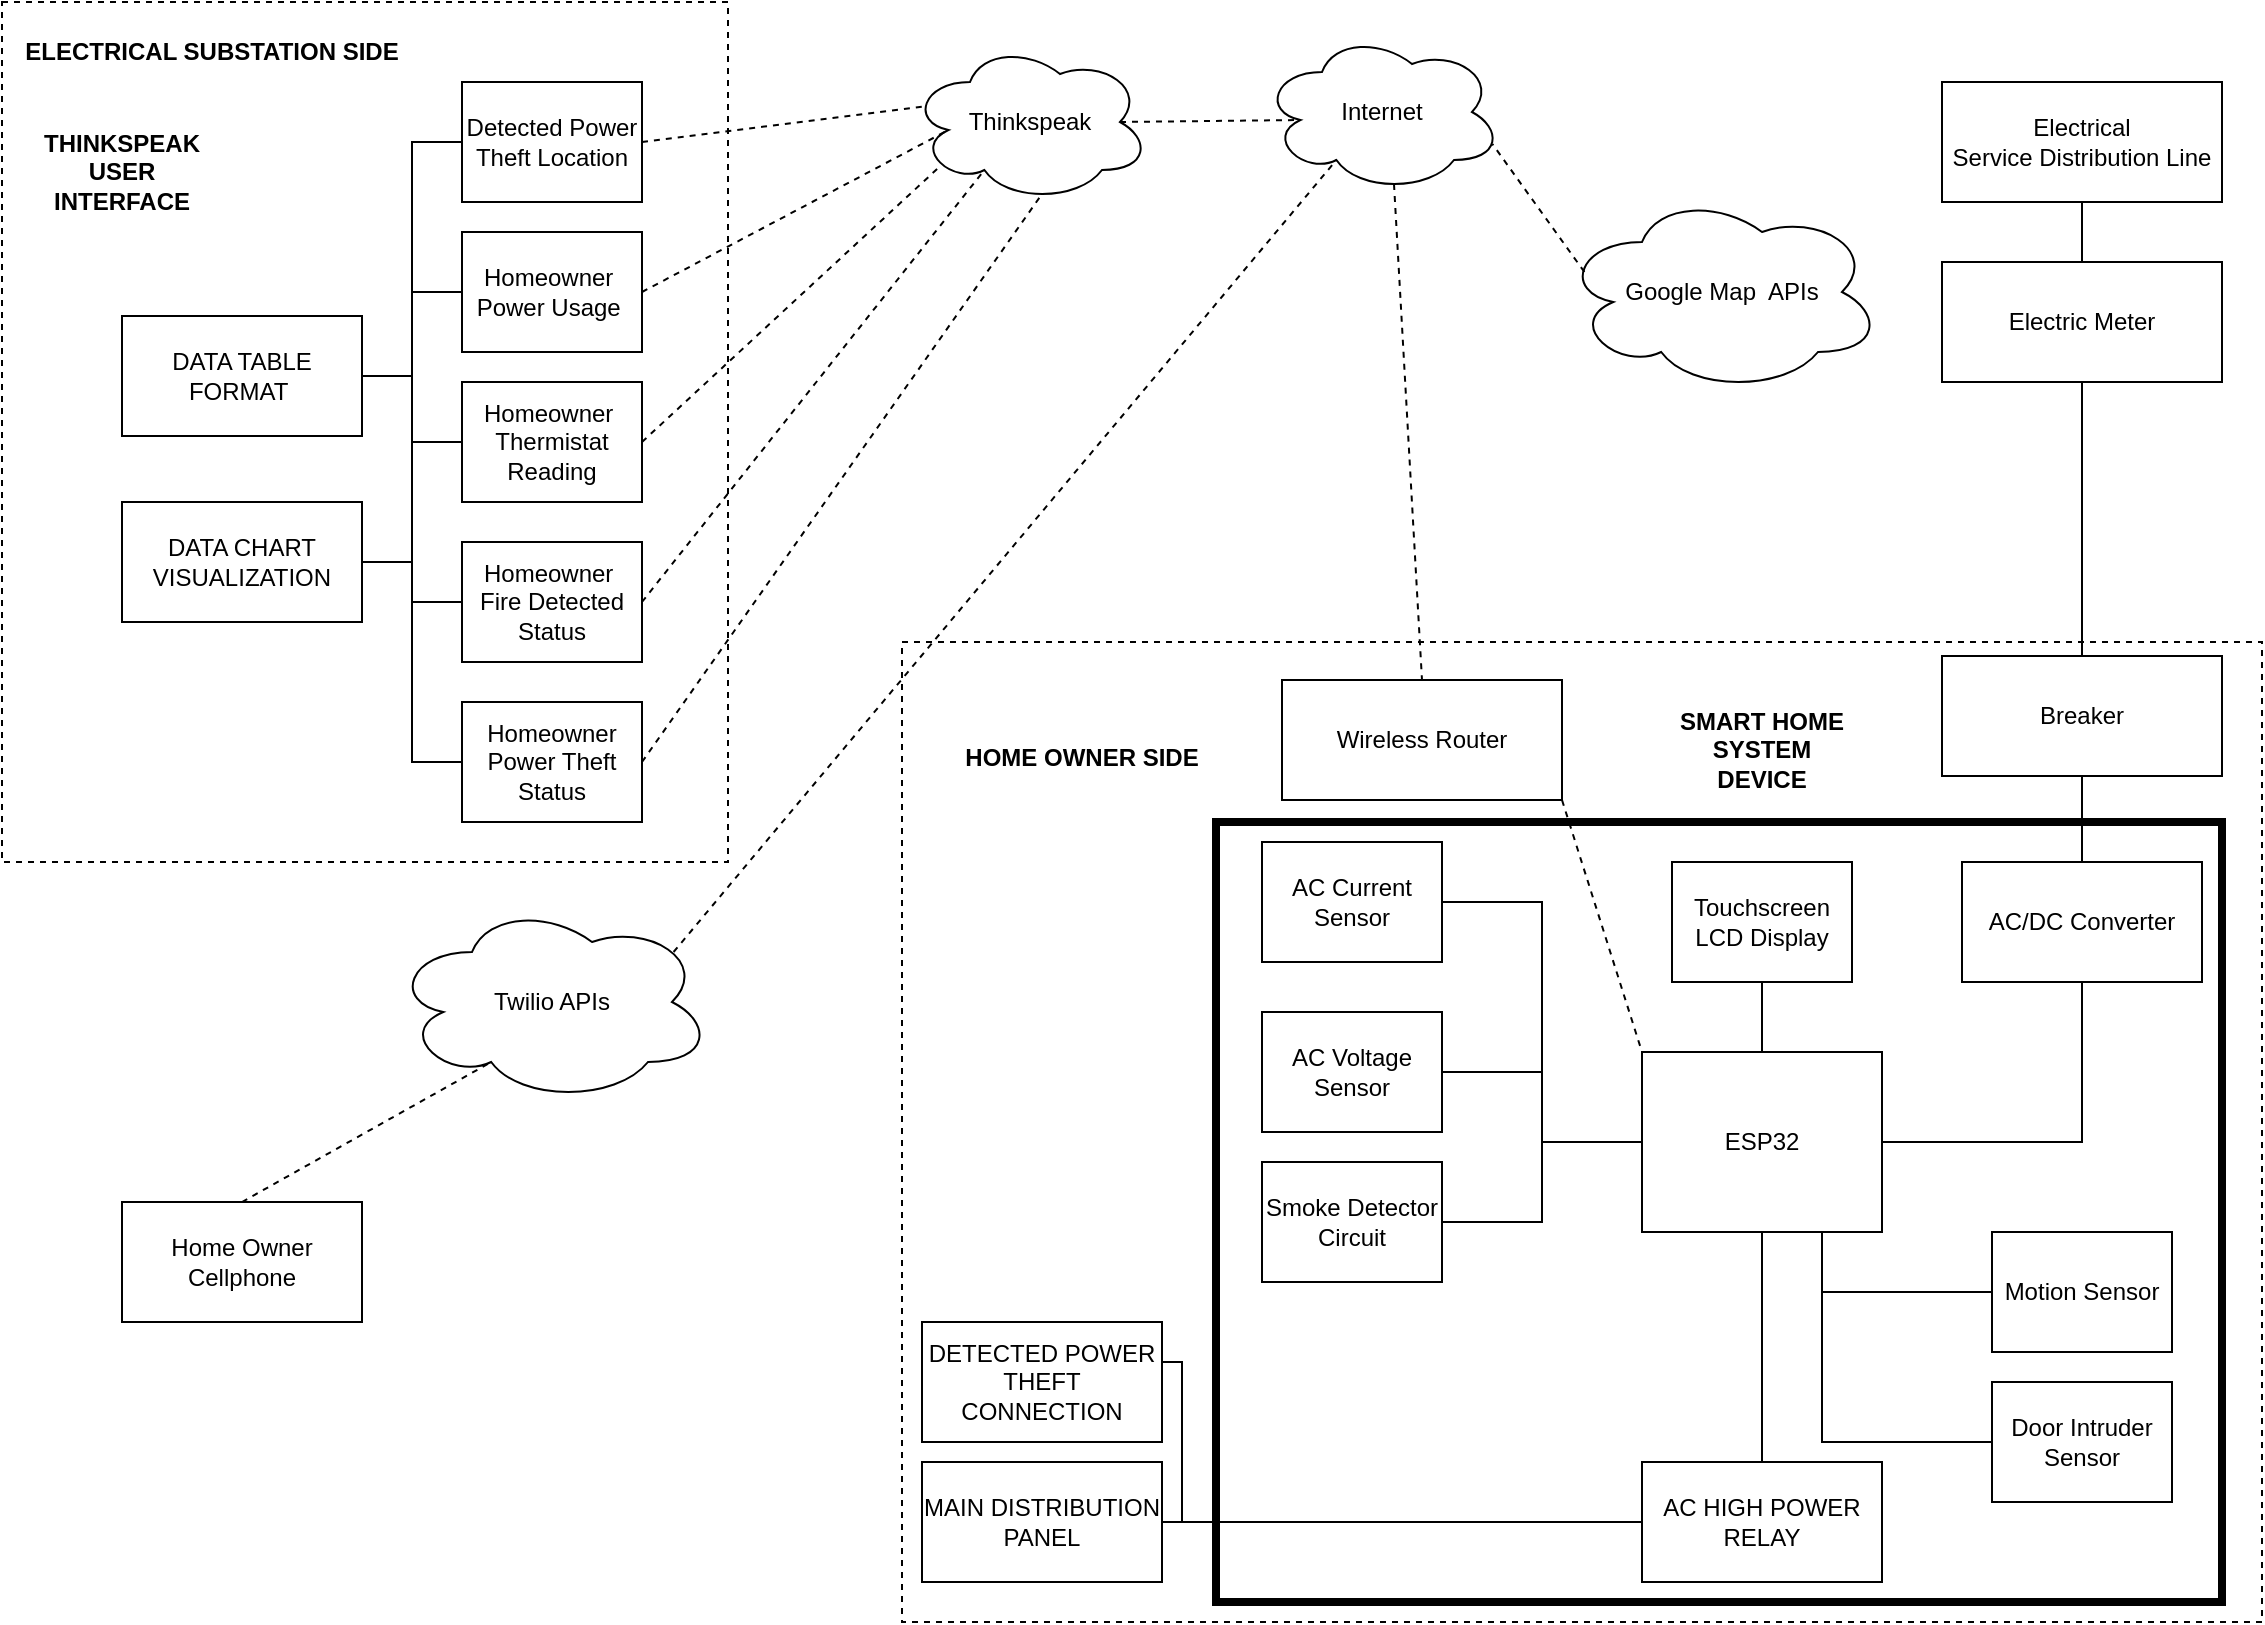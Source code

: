 <mxfile version="20.7.4" type="device"><diagram id="FKQHCJRqFao2KvkrszPK" name="Page-1"><mxGraphModel dx="1600" dy="967" grid="1" gridSize="10" guides="1" tooltips="1" connect="1" arrows="1" fold="1" page="1" pageScale="1" pageWidth="1169" pageHeight="827" math="0" shadow="0"><root><mxCell id="0"/><mxCell id="1" parent="0"/><mxCell id="ShzKShhkiuGTTDKnNhSn-87" value="" style="rounded=0;whiteSpace=wrap;html=1;strokeColor=default;dashed=1;" parent="1" vertex="1"><mxGeometry x="470" y="330" width="680" height="490" as="geometry"/></mxCell><mxCell id="ShzKShhkiuGTTDKnNhSn-30" style="edgeStyle=orthogonalEdgeStyle;rounded=0;orthogonalLoop=1;jettySize=auto;html=1;exitX=0.5;exitY=1;exitDx=0;exitDy=0;entryX=0.5;entryY=0;entryDx=0;entryDy=0;endArrow=none;endFill=0;" parent="1" source="ShzKShhkiuGTTDKnNhSn-7" target="ShzKShhkiuGTTDKnNhSn-4" edge="1"><mxGeometry relative="1" as="geometry"/></mxCell><mxCell id="ShzKShhkiuGTTDKnNhSn-7" value="Electrical&lt;br&gt;Service Distribution Line" style="rounded=0;whiteSpace=wrap;html=1;strokeColor=default;" parent="1" vertex="1"><mxGeometry x="990" y="50" width="140" height="60" as="geometry"/></mxCell><mxCell id="ShzKShhkiuGTTDKnNhSn-18" style="edgeStyle=orthogonalEdgeStyle;rounded=0;orthogonalLoop=1;jettySize=auto;html=1;exitX=0.5;exitY=1;exitDx=0;exitDy=0;entryX=0.5;entryY=0;entryDx=0;entryDy=0;endArrow=none;endFill=0;" parent="1" source="ShzKShhkiuGTTDKnNhSn-4" target="ShzKShhkiuGTTDKnNhSn-8" edge="1"><mxGeometry relative="1" as="geometry"/></mxCell><mxCell id="ShzKShhkiuGTTDKnNhSn-4" value="Electric Meter" style="rounded=0;whiteSpace=wrap;html=1;strokeColor=default;" parent="1" vertex="1"><mxGeometry x="990" y="140" width="140" height="60" as="geometry"/></mxCell><mxCell id="ShzKShhkiuGTTDKnNhSn-8" value="Breaker" style="rounded=0;whiteSpace=wrap;html=1;strokeColor=default;" parent="1" vertex="1"><mxGeometry x="990" y="337" width="140" height="60" as="geometry"/></mxCell><mxCell id="ShzKShhkiuGTTDKnNhSn-2" value="&lt;b&gt;HOME OWNER SIDE&lt;/b&gt;" style="text;html=1;strokeColor=none;fillColor=none;align=center;verticalAlign=middle;whiteSpace=wrap;rounded=0;dashed=1;" parent="1" vertex="1"><mxGeometry x="480" y="367" width="160" height="42" as="geometry"/></mxCell><mxCell id="ShzKShhkiuGTTDKnNhSn-19" value="" style="rounded=0;whiteSpace=wrap;html=1;strokeColor=default;strokeWidth=4;" parent="1" vertex="1"><mxGeometry x="627" y="420" width="503" height="390" as="geometry"/></mxCell><mxCell id="ShzKShhkiuGTTDKnNhSn-31" style="edgeStyle=orthogonalEdgeStyle;rounded=0;orthogonalLoop=1;jettySize=auto;html=1;exitX=0;exitY=0.5;exitDx=0;exitDy=0;entryX=1;entryY=0.5;entryDx=0;entryDy=0;endArrow=none;endFill=0;" parent="1" source="ShzKShhkiuGTTDKnNhSn-22" target="ShzKShhkiuGTTDKnNhSn-26" edge="1"><mxGeometry relative="1" as="geometry"/></mxCell><mxCell id="ShzKShhkiuGTTDKnNhSn-38" style="edgeStyle=orthogonalEdgeStyle;rounded=0;orthogonalLoop=1;jettySize=auto;html=1;exitX=0.5;exitY=1;exitDx=0;exitDy=0;endArrow=none;endFill=0;" parent="1" source="ShzKShhkiuGTTDKnNhSn-22" target="ShzKShhkiuGTTDKnNhSn-37" edge="1"><mxGeometry relative="1" as="geometry"/></mxCell><mxCell id="HTbYw7IMY9phG-ie5FIO-22" style="edgeStyle=orthogonalEdgeStyle;rounded=0;orthogonalLoop=1;jettySize=auto;html=1;exitX=0.75;exitY=1;exitDx=0;exitDy=0;entryX=0;entryY=0.5;entryDx=0;entryDy=0;endArrow=none;endFill=0;" parent="1" source="ShzKShhkiuGTTDKnNhSn-22" target="HTbYw7IMY9phG-ie5FIO-20" edge="1"><mxGeometry relative="1" as="geometry"/></mxCell><mxCell id="ShzKShhkiuGTTDKnNhSn-22" value="ESP32" style="rounded=0;whiteSpace=wrap;html=1;strokeColor=default;" parent="1" vertex="1"><mxGeometry x="840" y="535" width="120" height="90" as="geometry"/></mxCell><mxCell id="ShzKShhkiuGTTDKnNhSn-25" style="edgeStyle=orthogonalEdgeStyle;rounded=0;orthogonalLoop=1;jettySize=auto;html=1;exitX=0.5;exitY=1;exitDx=0;exitDy=0;entryX=1;entryY=0.5;entryDx=0;entryDy=0;endArrow=none;endFill=0;" parent="1" source="ShzKShhkiuGTTDKnNhSn-23" target="ShzKShhkiuGTTDKnNhSn-22" edge="1"><mxGeometry relative="1" as="geometry"/></mxCell><mxCell id="ShzKShhkiuGTTDKnNhSn-23" value="AC/DC Converter" style="rounded=0;whiteSpace=wrap;html=1;strokeColor=default;" parent="1" vertex="1"><mxGeometry x="1000" y="440" width="120" height="60" as="geometry"/></mxCell><mxCell id="ShzKShhkiuGTTDKnNhSn-24" style="edgeStyle=orthogonalEdgeStyle;rounded=0;orthogonalLoop=1;jettySize=auto;html=1;exitX=0.5;exitY=1;exitDx=0;exitDy=0;entryX=0.5;entryY=0;entryDx=0;entryDy=0;endArrow=none;endFill=0;" parent="1" source="ShzKShhkiuGTTDKnNhSn-8" target="ShzKShhkiuGTTDKnNhSn-23" edge="1"><mxGeometry relative="1" as="geometry"/></mxCell><mxCell id="ShzKShhkiuGTTDKnNhSn-26" value="AC Current Sensor" style="rounded=0;whiteSpace=wrap;html=1;strokeColor=default;" parent="1" vertex="1"><mxGeometry x="650" y="430" width="90" height="60" as="geometry"/></mxCell><mxCell id="ShzKShhkiuGTTDKnNhSn-32" style="edgeStyle=orthogonalEdgeStyle;rounded=0;orthogonalLoop=1;jettySize=auto;html=1;exitX=1;exitY=0.5;exitDx=0;exitDy=0;entryX=0;entryY=0.5;entryDx=0;entryDy=0;endArrow=none;endFill=0;" parent="1" source="ShzKShhkiuGTTDKnNhSn-27" target="ShzKShhkiuGTTDKnNhSn-22" edge="1"><mxGeometry relative="1" as="geometry"/></mxCell><mxCell id="ShzKShhkiuGTTDKnNhSn-27" value="AC Voltage Sensor" style="rounded=0;whiteSpace=wrap;html=1;strokeColor=default;" parent="1" vertex="1"><mxGeometry x="650" y="515" width="90" height="60" as="geometry"/></mxCell><mxCell id="ShzKShhkiuGTTDKnNhSn-33" style="edgeStyle=orthogonalEdgeStyle;rounded=0;orthogonalLoop=1;jettySize=auto;html=1;exitX=1;exitY=0.5;exitDx=0;exitDy=0;entryX=0;entryY=0.5;entryDx=0;entryDy=0;endArrow=none;endFill=0;" parent="1" source="ShzKShhkiuGTTDKnNhSn-28" target="ShzKShhkiuGTTDKnNhSn-22" edge="1"><mxGeometry relative="1" as="geometry"/></mxCell><mxCell id="ShzKShhkiuGTTDKnNhSn-28" value="Smoke Detector Circuit" style="rounded=0;whiteSpace=wrap;html=1;strokeColor=default;" parent="1" vertex="1"><mxGeometry x="650" y="590" width="90" height="60" as="geometry"/></mxCell><mxCell id="ShzKShhkiuGTTDKnNhSn-36" style="edgeStyle=orthogonalEdgeStyle;rounded=0;orthogonalLoop=1;jettySize=auto;html=1;exitX=0.5;exitY=1;exitDx=0;exitDy=0;endArrow=none;endFill=0;" parent="1" source="ShzKShhkiuGTTDKnNhSn-35" target="ShzKShhkiuGTTDKnNhSn-22" edge="1"><mxGeometry relative="1" as="geometry"/></mxCell><mxCell id="ShzKShhkiuGTTDKnNhSn-35" value="Touchscreen&lt;br&gt;LCD Display" style="rounded=0;whiteSpace=wrap;html=1;strokeColor=default;" parent="1" vertex="1"><mxGeometry x="855" y="440" width="90" height="60" as="geometry"/></mxCell><mxCell id="ShzKShhkiuGTTDKnNhSn-40" style="edgeStyle=orthogonalEdgeStyle;rounded=0;orthogonalLoop=1;jettySize=auto;html=1;exitX=0;exitY=0.5;exitDx=0;exitDy=0;entryX=1;entryY=0.5;entryDx=0;entryDy=0;endArrow=none;endFill=0;" parent="1" source="ShzKShhkiuGTTDKnNhSn-37" target="ShzKShhkiuGTTDKnNhSn-39" edge="1"><mxGeometry relative="1" as="geometry"/></mxCell><mxCell id="ShzKShhkiuGTTDKnNhSn-37" value="AC HIGH POWER RELAY" style="rounded=0;whiteSpace=wrap;html=1;strokeColor=default;" parent="1" vertex="1"><mxGeometry x="840" y="740" width="120" height="60" as="geometry"/></mxCell><mxCell id="ShzKShhkiuGTTDKnNhSn-39" value="MAIN DISTRIBUTION PANEL" style="rounded=0;whiteSpace=wrap;html=1;strokeColor=default;" parent="1" vertex="1"><mxGeometry x="480" y="740" width="120" height="60" as="geometry"/></mxCell><mxCell id="ShzKShhkiuGTTDKnNhSn-42" style="edgeStyle=orthogonalEdgeStyle;rounded=0;orthogonalLoop=1;jettySize=auto;html=1;exitX=1;exitY=0.5;exitDx=0;exitDy=0;entryX=0;entryY=0.5;entryDx=0;entryDy=0;endArrow=none;endFill=0;" parent="1" source="ShzKShhkiuGTTDKnNhSn-41" target="ShzKShhkiuGTTDKnNhSn-37" edge="1"><mxGeometry relative="1" as="geometry"><Array as="points"><mxPoint x="610" y="690"/><mxPoint x="610" y="770"/></Array></mxGeometry></mxCell><mxCell id="ShzKShhkiuGTTDKnNhSn-41" value="DETECTED POWER THEFT CONNECTION" style="rounded=0;whiteSpace=wrap;html=1;strokeColor=default;" parent="1" vertex="1"><mxGeometry x="480" y="670" width="120" height="60" as="geometry"/></mxCell><mxCell id="ShzKShhkiuGTTDKnNhSn-43" value="Wireless Router" style="rounded=0;whiteSpace=wrap;html=1;strokeColor=default;" parent="1" vertex="1"><mxGeometry x="660" y="349" width="140" height="60" as="geometry"/></mxCell><mxCell id="ShzKShhkiuGTTDKnNhSn-44" value="" style="endArrow=none;dashed=1;html=1;rounded=0;exitX=1;exitY=1;exitDx=0;exitDy=0;entryX=0;entryY=0;entryDx=0;entryDy=0;" parent="1" source="ShzKShhkiuGTTDKnNhSn-43" target="ShzKShhkiuGTTDKnNhSn-22" edge="1"><mxGeometry width="50" height="50" relative="1" as="geometry"><mxPoint x="830" y="380" as="sourcePoint"/><mxPoint x="880" y="330" as="targetPoint"/></mxGeometry></mxCell><mxCell id="ShzKShhkiuGTTDKnNhSn-46" value="Internet" style="ellipse;shape=cloud;whiteSpace=wrap;html=1;strokeColor=default;" parent="1" vertex="1"><mxGeometry x="650" y="25" width="120" height="80" as="geometry"/></mxCell><mxCell id="ShzKShhkiuGTTDKnNhSn-50" value="&lt;b&gt;SMART HOME SYSTEM DEVICE&lt;/b&gt;" style="text;html=1;strokeColor=none;fillColor=none;align=center;verticalAlign=middle;whiteSpace=wrap;rounded=0;" parent="1" vertex="1"><mxGeometry x="855" y="349" width="90" height="70" as="geometry"/></mxCell><mxCell id="ShzKShhkiuGTTDKnNhSn-52" value="" style="rounded=0;whiteSpace=wrap;html=1;strokeColor=default;dashed=1;" parent="1" vertex="1"><mxGeometry x="20" y="10" width="363" height="430" as="geometry"/></mxCell><mxCell id="ShzKShhkiuGTTDKnNhSn-53" value="&lt;b&gt;ELECTRICAL SUBSTATION SIDE&lt;br&gt;&lt;/b&gt;" style="text;html=1;strokeColor=none;fillColor=none;align=center;verticalAlign=middle;whiteSpace=wrap;rounded=0;" parent="1" vertex="1"><mxGeometry x="20" y="10" width="210" height="50" as="geometry"/></mxCell><mxCell id="ShzKShhkiuGTTDKnNhSn-55" value="Detected Power Theft Location" style="rounded=0;whiteSpace=wrap;html=1;strokeColor=default;" parent="1" vertex="1"><mxGeometry x="250" y="50" width="90" height="60" as="geometry"/></mxCell><mxCell id="ShzKShhkiuGTTDKnNhSn-79" style="edgeStyle=orthogonalEdgeStyle;rounded=0;orthogonalLoop=1;jettySize=auto;html=1;exitX=0;exitY=0.5;exitDx=0;exitDy=0;entryX=1;entryY=0.5;entryDx=0;entryDy=0;endArrow=none;endFill=0;" parent="1" source="ShzKShhkiuGTTDKnNhSn-56" target="ShzKShhkiuGTTDKnNhSn-72" edge="1"><mxGeometry relative="1" as="geometry"/></mxCell><mxCell id="ShzKShhkiuGTTDKnNhSn-56" value="Homeowner&amp;nbsp;&lt;br&gt;Power Usage&amp;nbsp;" style="rounded=0;whiteSpace=wrap;html=1;strokeColor=default;" parent="1" vertex="1"><mxGeometry x="250" y="125" width="90" height="60" as="geometry"/></mxCell><mxCell id="ShzKShhkiuGTTDKnNhSn-81" style="edgeStyle=orthogonalEdgeStyle;rounded=0;orthogonalLoop=1;jettySize=auto;html=1;exitX=0;exitY=0.5;exitDx=0;exitDy=0;entryX=1;entryY=0.5;entryDx=0;entryDy=0;endArrow=none;endFill=0;" parent="1" source="ShzKShhkiuGTTDKnNhSn-57" target="ShzKShhkiuGTTDKnNhSn-72" edge="1"><mxGeometry relative="1" as="geometry"/></mxCell><mxCell id="ShzKShhkiuGTTDKnNhSn-57" value="Homeowner&amp;nbsp;&lt;br&gt;Thermistat Reading" style="rounded=0;whiteSpace=wrap;html=1;strokeColor=default;" parent="1" vertex="1"><mxGeometry x="250" y="200" width="90" height="60" as="geometry"/></mxCell><mxCell id="ShzKShhkiuGTTDKnNhSn-82" style="edgeStyle=orthogonalEdgeStyle;rounded=0;orthogonalLoop=1;jettySize=auto;html=1;exitX=0;exitY=0.5;exitDx=0;exitDy=0;entryX=1;entryY=0.5;entryDx=0;entryDy=0;endArrow=none;endFill=0;" parent="1" source="ShzKShhkiuGTTDKnNhSn-58" target="ShzKShhkiuGTTDKnNhSn-72" edge="1"><mxGeometry relative="1" as="geometry"/></mxCell><mxCell id="ShzKShhkiuGTTDKnNhSn-58" value="Homeowner&amp;nbsp;&lt;br&gt;Fire Detected Status" style="rounded=0;whiteSpace=wrap;html=1;strokeColor=default;" parent="1" vertex="1"><mxGeometry x="250" y="280" width="90" height="60" as="geometry"/></mxCell><mxCell id="ShzKShhkiuGTTDKnNhSn-83" style="edgeStyle=orthogonalEdgeStyle;rounded=0;orthogonalLoop=1;jettySize=auto;html=1;exitX=0;exitY=0.5;exitDx=0;exitDy=0;entryX=1;entryY=0.5;entryDx=0;entryDy=0;endArrow=none;endFill=0;" parent="1" source="ShzKShhkiuGTTDKnNhSn-59" target="ShzKShhkiuGTTDKnNhSn-72" edge="1"><mxGeometry relative="1" as="geometry"/></mxCell><mxCell id="ShzKShhkiuGTTDKnNhSn-59" value="Homeowner&lt;br&gt;Power Theft Status" style="rounded=0;whiteSpace=wrap;html=1;strokeColor=default;" parent="1" vertex="1"><mxGeometry x="250" y="360" width="90" height="60" as="geometry"/></mxCell><mxCell id="ShzKShhkiuGTTDKnNhSn-63" value="Thinkspeak" style="ellipse;shape=cloud;whiteSpace=wrap;html=1;strokeColor=default;" parent="1" vertex="1"><mxGeometry x="474" y="30" width="120" height="80" as="geometry"/></mxCell><mxCell id="ShzKShhkiuGTTDKnNhSn-65" value="" style="endArrow=none;dashed=1;html=1;rounded=0;exitX=1;exitY=0.5;exitDx=0;exitDy=0;entryX=0.07;entryY=0.4;entryDx=0;entryDy=0;entryPerimeter=0;" parent="1" source="ShzKShhkiuGTTDKnNhSn-55" target="ShzKShhkiuGTTDKnNhSn-63" edge="1"><mxGeometry width="50" height="50" relative="1" as="geometry"><mxPoint x="390" y="130" as="sourcePoint"/><mxPoint x="440" y="80" as="targetPoint"/></mxGeometry></mxCell><mxCell id="ShzKShhkiuGTTDKnNhSn-66" value="" style="endArrow=none;dashed=1;html=1;rounded=0;exitX=1;exitY=0.5;exitDx=0;exitDy=0;entryX=0.16;entryY=0.55;entryDx=0;entryDy=0;entryPerimeter=0;" parent="1" source="ShzKShhkiuGTTDKnNhSn-56" target="ShzKShhkiuGTTDKnNhSn-63" edge="1"><mxGeometry width="50" height="50" relative="1" as="geometry"><mxPoint x="450" y="440" as="sourcePoint"/><mxPoint x="500" y="390" as="targetPoint"/></mxGeometry></mxCell><mxCell id="ShzKShhkiuGTTDKnNhSn-67" value="" style="endArrow=none;dashed=1;html=1;rounded=0;exitX=1;exitY=0.5;exitDx=0;exitDy=0;entryX=0.13;entryY=0.77;entryDx=0;entryDy=0;entryPerimeter=0;" parent="1" source="ShzKShhkiuGTTDKnNhSn-57" target="ShzKShhkiuGTTDKnNhSn-63" edge="1"><mxGeometry width="50" height="50" relative="1" as="geometry"><mxPoint x="480" y="470" as="sourcePoint"/><mxPoint x="530" y="420" as="targetPoint"/></mxGeometry></mxCell><mxCell id="ShzKShhkiuGTTDKnNhSn-68" value="" style="endArrow=none;dashed=1;html=1;rounded=0;exitX=1;exitY=0.5;exitDx=0;exitDy=0;entryX=0.31;entryY=0.8;entryDx=0;entryDy=0;entryPerimeter=0;" parent="1" source="ShzKShhkiuGTTDKnNhSn-58" target="ShzKShhkiuGTTDKnNhSn-63" edge="1"><mxGeometry width="50" height="50" relative="1" as="geometry"><mxPoint x="460" y="500" as="sourcePoint"/><mxPoint x="510" y="450" as="targetPoint"/></mxGeometry></mxCell><mxCell id="ShzKShhkiuGTTDKnNhSn-69" value="" style="endArrow=none;dashed=1;html=1;rounded=0;exitX=1;exitY=0.5;exitDx=0;exitDy=0;entryX=0.55;entryY=0.95;entryDx=0;entryDy=0;entryPerimeter=0;" parent="1" source="ShzKShhkiuGTTDKnNhSn-59" target="ShzKShhkiuGTTDKnNhSn-63" edge="1"><mxGeometry width="50" height="50" relative="1" as="geometry"><mxPoint x="480" y="540" as="sourcePoint"/><mxPoint x="530" y="490" as="targetPoint"/></mxGeometry></mxCell><mxCell id="ShzKShhkiuGTTDKnNhSn-70" value="&lt;b&gt;THINKSPEAK USER INTERFACE&lt;/b&gt;" style="text;html=1;strokeColor=none;fillColor=none;align=center;verticalAlign=middle;whiteSpace=wrap;rounded=0;dashed=1;" parent="1" vertex="1"><mxGeometry x="50" y="80" width="60" height="30" as="geometry"/></mxCell><mxCell id="ShzKShhkiuGTTDKnNhSn-78" style="edgeStyle=orthogonalEdgeStyle;rounded=0;orthogonalLoop=1;jettySize=auto;html=1;exitX=1;exitY=0.5;exitDx=0;exitDy=0;entryX=0;entryY=0.5;entryDx=0;entryDy=0;endArrow=none;endFill=0;" parent="1" source="ShzKShhkiuGTTDKnNhSn-72" target="ShzKShhkiuGTTDKnNhSn-55" edge="1"><mxGeometry relative="1" as="geometry"/></mxCell><mxCell id="ShzKShhkiuGTTDKnNhSn-72" value="DATA TABLE FORMAT&amp;nbsp;" style="rounded=0;whiteSpace=wrap;html=1;strokeColor=default;" parent="1" vertex="1"><mxGeometry x="80" y="167" width="120" height="60" as="geometry"/></mxCell><mxCell id="ShzKShhkiuGTTDKnNhSn-84" style="edgeStyle=orthogonalEdgeStyle;rounded=0;orthogonalLoop=1;jettySize=auto;html=1;exitX=1;exitY=0.5;exitDx=0;exitDy=0;entryX=0;entryY=0.5;entryDx=0;entryDy=0;endArrow=none;endFill=0;" parent="1" source="ShzKShhkiuGTTDKnNhSn-73" target="ShzKShhkiuGTTDKnNhSn-58" edge="1"><mxGeometry relative="1" as="geometry"/></mxCell><mxCell id="ShzKShhkiuGTTDKnNhSn-73" value="DATA CHART VISUALIZATION" style="rounded=0;whiteSpace=wrap;html=1;strokeColor=default;" parent="1" vertex="1"><mxGeometry x="80" y="260" width="120" height="60" as="geometry"/></mxCell><mxCell id="ShzKShhkiuGTTDKnNhSn-75" value="" style="endArrow=none;dashed=1;html=1;rounded=0;exitX=0.55;exitY=0.95;exitDx=0;exitDy=0;entryX=0.5;entryY=0;entryDx=0;entryDy=0;exitPerimeter=0;" parent="1" source="ShzKShhkiuGTTDKnNhSn-46" target="ShzKShhkiuGTTDKnNhSn-43" edge="1"><mxGeometry x="-1" y="169" width="50" height="50" relative="1" as="geometry"><mxPoint x="690" y="220" as="sourcePoint"/><mxPoint x="730" y="346" as="targetPoint"/><mxPoint x="-171" y="-118" as="offset"/></mxGeometry></mxCell><mxCell id="ShzKShhkiuGTTDKnNhSn-77" value="" style="endArrow=none;dashed=1;html=1;rounded=0;exitX=0.875;exitY=0.5;exitDx=0;exitDy=0;exitPerimeter=0;entryX=0.16;entryY=0.55;entryDx=0;entryDy=0;entryPerimeter=0;" parent="1" source="ShzKShhkiuGTTDKnNhSn-63" target="ShzKShhkiuGTTDKnNhSn-46" edge="1"><mxGeometry width="50" height="50" relative="1" as="geometry"><mxPoint x="610" y="310" as="sourcePoint"/><mxPoint x="660" y="260" as="targetPoint"/></mxGeometry></mxCell><mxCell id="HTbYw7IMY9phG-ie5FIO-1" value="Google Map&amp;nbsp; APIs" style="ellipse;shape=cloud;whiteSpace=wrap;html=1;" parent="1" vertex="1"><mxGeometry x="800" y="105" width="160" height="100" as="geometry"/></mxCell><mxCell id="HTbYw7IMY9phG-ie5FIO-2" value="Twilio APIs" style="ellipse;shape=cloud;whiteSpace=wrap;html=1;" parent="1" vertex="1"><mxGeometry x="215" y="460" width="160" height="100" as="geometry"/></mxCell><mxCell id="HTbYw7IMY9phG-ie5FIO-9" value="" style="endArrow=none;dashed=1;html=1;rounded=0;entryX=0.96;entryY=0.7;entryDx=0;entryDy=0;entryPerimeter=0;exitX=0.07;exitY=0.4;exitDx=0;exitDy=0;exitPerimeter=0;" parent="1" source="HTbYw7IMY9phG-ie5FIO-1" target="ShzKShhkiuGTTDKnNhSn-46" edge="1"><mxGeometry width="50" height="50" relative="1" as="geometry"><mxPoint x="770" y="240" as="sourcePoint"/><mxPoint x="820" y="190" as="targetPoint"/></mxGeometry></mxCell><mxCell id="HTbYw7IMY9phG-ie5FIO-12" value="" style="endArrow=none;dashed=1;html=1;rounded=0;entryX=0.31;entryY=0.8;entryDx=0;entryDy=0;entryPerimeter=0;exitX=0.88;exitY=0.25;exitDx=0;exitDy=0;exitPerimeter=0;" parent="1" source="HTbYw7IMY9phG-ie5FIO-2" target="ShzKShhkiuGTTDKnNhSn-46" edge="1"><mxGeometry width="50" height="50" relative="1" as="geometry"><mxPoint x="610" y="200" as="sourcePoint"/><mxPoint x="660" y="150" as="targetPoint"/></mxGeometry></mxCell><mxCell id="HTbYw7IMY9phG-ie5FIO-14" value="Home Owner Cellphone" style="rounded=0;whiteSpace=wrap;html=1;" parent="1" vertex="1"><mxGeometry x="80" y="610" width="120" height="60" as="geometry"/></mxCell><mxCell id="HTbYw7IMY9phG-ie5FIO-16" value="" style="endArrow=none;dashed=1;html=1;rounded=0;entryX=0.31;entryY=0.8;entryDx=0;entryDy=0;entryPerimeter=0;exitX=0.5;exitY=0;exitDx=0;exitDy=0;" parent="1" source="HTbYw7IMY9phG-ie5FIO-14" target="HTbYw7IMY9phG-ie5FIO-2" edge="1"><mxGeometry width="50" height="50" relative="1" as="geometry"><mxPoint x="250" y="670" as="sourcePoint"/><mxPoint x="300" y="620" as="targetPoint"/></mxGeometry></mxCell><mxCell id="HTbYw7IMY9phG-ie5FIO-20" value="Motion Sensor" style="rounded=0;whiteSpace=wrap;html=1;strokeColor=default;" parent="1" vertex="1"><mxGeometry x="1015" y="625" width="90" height="60" as="geometry"/></mxCell><mxCell id="HTbYw7IMY9phG-ie5FIO-23" style="edgeStyle=orthogonalEdgeStyle;rounded=0;orthogonalLoop=1;jettySize=auto;html=1;exitX=0;exitY=0.5;exitDx=0;exitDy=0;endArrow=none;endFill=0;entryX=0.75;entryY=1;entryDx=0;entryDy=0;" parent="1" source="HTbYw7IMY9phG-ie5FIO-21" target="ShzKShhkiuGTTDKnNhSn-22" edge="1"><mxGeometry relative="1" as="geometry"><mxPoint x="930" y="620" as="targetPoint"/></mxGeometry></mxCell><mxCell id="HTbYw7IMY9phG-ie5FIO-21" value="Door Intruder Sensor" style="rounded=0;whiteSpace=wrap;html=1;strokeColor=default;" parent="1" vertex="1"><mxGeometry x="1015" y="700" width="90" height="60" as="geometry"/></mxCell></root></mxGraphModel></diagram></mxfile>